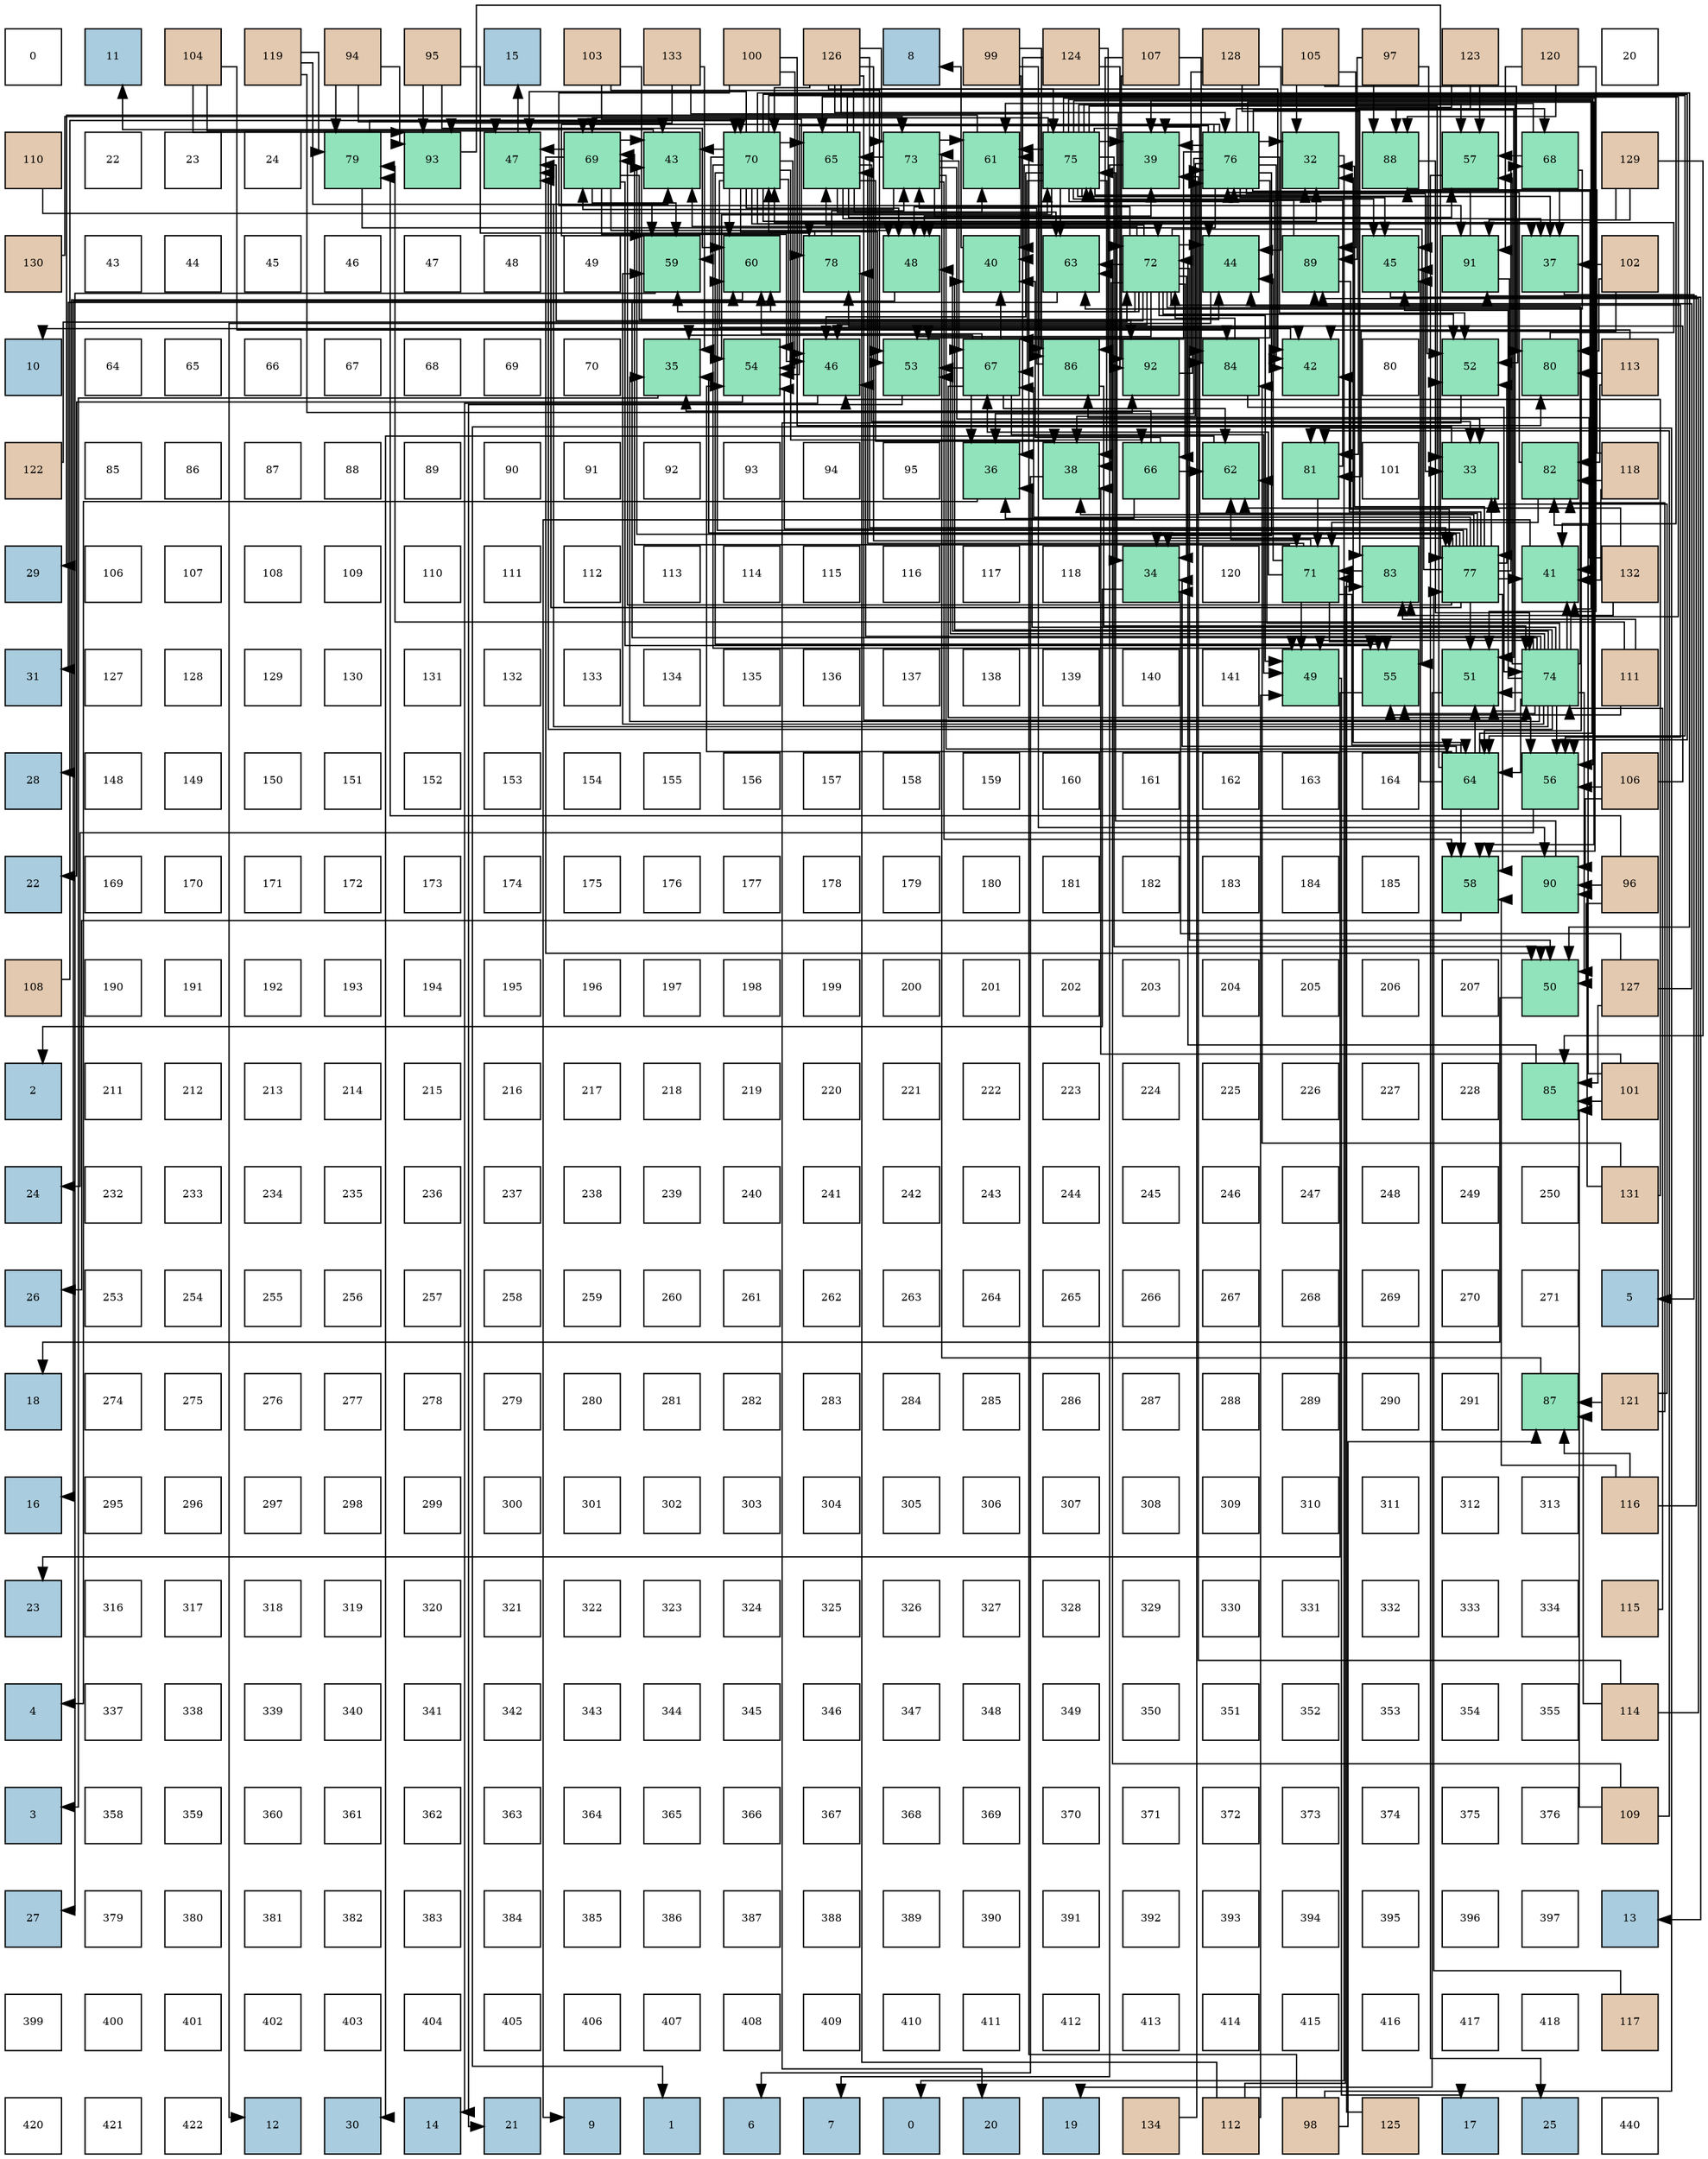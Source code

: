 digraph layout{
 rankdir=TB;
 splines=ortho;
 node [style=filled shape=square fixedsize=true width=0.6];
0[label="0", fontsize=8, fillcolor="#ffffff"];
1[label="11", fontsize=8, fillcolor="#a9ccde"];
2[label="104", fontsize=8, fillcolor="#e3c9af"];
3[label="119", fontsize=8, fillcolor="#e3c9af"];
4[label="94", fontsize=8, fillcolor="#e3c9af"];
5[label="95", fontsize=8, fillcolor="#e3c9af"];
6[label="15", fontsize=8, fillcolor="#a9ccde"];
7[label="103", fontsize=8, fillcolor="#e3c9af"];
8[label="133", fontsize=8, fillcolor="#e3c9af"];
9[label="100", fontsize=8, fillcolor="#e3c9af"];
10[label="126", fontsize=8, fillcolor="#e3c9af"];
11[label="8", fontsize=8, fillcolor="#a9ccde"];
12[label="99", fontsize=8, fillcolor="#e3c9af"];
13[label="124", fontsize=8, fillcolor="#e3c9af"];
14[label="107", fontsize=8, fillcolor="#e3c9af"];
15[label="128", fontsize=8, fillcolor="#e3c9af"];
16[label="105", fontsize=8, fillcolor="#e3c9af"];
17[label="97", fontsize=8, fillcolor="#e3c9af"];
18[label="123", fontsize=8, fillcolor="#e3c9af"];
19[label="120", fontsize=8, fillcolor="#e3c9af"];
20[label="20", fontsize=8, fillcolor="#ffffff"];
21[label="110", fontsize=8, fillcolor="#e3c9af"];
22[label="22", fontsize=8, fillcolor="#ffffff"];
23[label="23", fontsize=8, fillcolor="#ffffff"];
24[label="24", fontsize=8, fillcolor="#ffffff"];
25[label="79", fontsize=8, fillcolor="#91e3bb"];
26[label="93", fontsize=8, fillcolor="#91e3bb"];
27[label="47", fontsize=8, fillcolor="#91e3bb"];
28[label="69", fontsize=8, fillcolor="#91e3bb"];
29[label="43", fontsize=8, fillcolor="#91e3bb"];
30[label="70", fontsize=8, fillcolor="#91e3bb"];
31[label="65", fontsize=8, fillcolor="#91e3bb"];
32[label="73", fontsize=8, fillcolor="#91e3bb"];
33[label="61", fontsize=8, fillcolor="#91e3bb"];
34[label="75", fontsize=8, fillcolor="#91e3bb"];
35[label="39", fontsize=8, fillcolor="#91e3bb"];
36[label="76", fontsize=8, fillcolor="#91e3bb"];
37[label="32", fontsize=8, fillcolor="#91e3bb"];
38[label="88", fontsize=8, fillcolor="#91e3bb"];
39[label="57", fontsize=8, fillcolor="#91e3bb"];
40[label="68", fontsize=8, fillcolor="#91e3bb"];
41[label="129", fontsize=8, fillcolor="#e3c9af"];
42[label="130", fontsize=8, fillcolor="#e3c9af"];
43[label="43", fontsize=8, fillcolor="#ffffff"];
44[label="44", fontsize=8, fillcolor="#ffffff"];
45[label="45", fontsize=8, fillcolor="#ffffff"];
46[label="46", fontsize=8, fillcolor="#ffffff"];
47[label="47", fontsize=8, fillcolor="#ffffff"];
48[label="48", fontsize=8, fillcolor="#ffffff"];
49[label="49", fontsize=8, fillcolor="#ffffff"];
50[label="59", fontsize=8, fillcolor="#91e3bb"];
51[label="60", fontsize=8, fillcolor="#91e3bb"];
52[label="78", fontsize=8, fillcolor="#91e3bb"];
53[label="48", fontsize=8, fillcolor="#91e3bb"];
54[label="40", fontsize=8, fillcolor="#91e3bb"];
55[label="63", fontsize=8, fillcolor="#91e3bb"];
56[label="72", fontsize=8, fillcolor="#91e3bb"];
57[label="44", fontsize=8, fillcolor="#91e3bb"];
58[label="89", fontsize=8, fillcolor="#91e3bb"];
59[label="45", fontsize=8, fillcolor="#91e3bb"];
60[label="91", fontsize=8, fillcolor="#91e3bb"];
61[label="37", fontsize=8, fillcolor="#91e3bb"];
62[label="102", fontsize=8, fillcolor="#e3c9af"];
63[label="10", fontsize=8, fillcolor="#a9ccde"];
64[label="64", fontsize=8, fillcolor="#ffffff"];
65[label="65", fontsize=8, fillcolor="#ffffff"];
66[label="66", fontsize=8, fillcolor="#ffffff"];
67[label="67", fontsize=8, fillcolor="#ffffff"];
68[label="68", fontsize=8, fillcolor="#ffffff"];
69[label="69", fontsize=8, fillcolor="#ffffff"];
70[label="70", fontsize=8, fillcolor="#ffffff"];
71[label="35", fontsize=8, fillcolor="#91e3bb"];
72[label="54", fontsize=8, fillcolor="#91e3bb"];
73[label="46", fontsize=8, fillcolor="#91e3bb"];
74[label="53", fontsize=8, fillcolor="#91e3bb"];
75[label="67", fontsize=8, fillcolor="#91e3bb"];
76[label="86", fontsize=8, fillcolor="#91e3bb"];
77[label="92", fontsize=8, fillcolor="#91e3bb"];
78[label="84", fontsize=8, fillcolor="#91e3bb"];
79[label="42", fontsize=8, fillcolor="#91e3bb"];
80[label="80", fontsize=8, fillcolor="#ffffff"];
81[label="52", fontsize=8, fillcolor="#91e3bb"];
82[label="80", fontsize=8, fillcolor="#91e3bb"];
83[label="113", fontsize=8, fillcolor="#e3c9af"];
84[label="122", fontsize=8, fillcolor="#e3c9af"];
85[label="85", fontsize=8, fillcolor="#ffffff"];
86[label="86", fontsize=8, fillcolor="#ffffff"];
87[label="87", fontsize=8, fillcolor="#ffffff"];
88[label="88", fontsize=8, fillcolor="#ffffff"];
89[label="89", fontsize=8, fillcolor="#ffffff"];
90[label="90", fontsize=8, fillcolor="#ffffff"];
91[label="91", fontsize=8, fillcolor="#ffffff"];
92[label="92", fontsize=8, fillcolor="#ffffff"];
93[label="93", fontsize=8, fillcolor="#ffffff"];
94[label="94", fontsize=8, fillcolor="#ffffff"];
95[label="95", fontsize=8, fillcolor="#ffffff"];
96[label="36", fontsize=8, fillcolor="#91e3bb"];
97[label="38", fontsize=8, fillcolor="#91e3bb"];
98[label="66", fontsize=8, fillcolor="#91e3bb"];
99[label="62", fontsize=8, fillcolor="#91e3bb"];
100[label="81", fontsize=8, fillcolor="#91e3bb"];
101[label="101", fontsize=8, fillcolor="#ffffff"];
102[label="33", fontsize=8, fillcolor="#91e3bb"];
103[label="82", fontsize=8, fillcolor="#91e3bb"];
104[label="118", fontsize=8, fillcolor="#e3c9af"];
105[label="29", fontsize=8, fillcolor="#a9ccde"];
106[label="106", fontsize=8, fillcolor="#ffffff"];
107[label="107", fontsize=8, fillcolor="#ffffff"];
108[label="108", fontsize=8, fillcolor="#ffffff"];
109[label="109", fontsize=8, fillcolor="#ffffff"];
110[label="110", fontsize=8, fillcolor="#ffffff"];
111[label="111", fontsize=8, fillcolor="#ffffff"];
112[label="112", fontsize=8, fillcolor="#ffffff"];
113[label="113", fontsize=8, fillcolor="#ffffff"];
114[label="114", fontsize=8, fillcolor="#ffffff"];
115[label="115", fontsize=8, fillcolor="#ffffff"];
116[label="116", fontsize=8, fillcolor="#ffffff"];
117[label="117", fontsize=8, fillcolor="#ffffff"];
118[label="118", fontsize=8, fillcolor="#ffffff"];
119[label="34", fontsize=8, fillcolor="#91e3bb"];
120[label="120", fontsize=8, fillcolor="#ffffff"];
121[label="71", fontsize=8, fillcolor="#91e3bb"];
122[label="83", fontsize=8, fillcolor="#91e3bb"];
123[label="77", fontsize=8, fillcolor="#91e3bb"];
124[label="41", fontsize=8, fillcolor="#91e3bb"];
125[label="132", fontsize=8, fillcolor="#e3c9af"];
126[label="31", fontsize=8, fillcolor="#a9ccde"];
127[label="127", fontsize=8, fillcolor="#ffffff"];
128[label="128", fontsize=8, fillcolor="#ffffff"];
129[label="129", fontsize=8, fillcolor="#ffffff"];
130[label="130", fontsize=8, fillcolor="#ffffff"];
131[label="131", fontsize=8, fillcolor="#ffffff"];
132[label="132", fontsize=8, fillcolor="#ffffff"];
133[label="133", fontsize=8, fillcolor="#ffffff"];
134[label="134", fontsize=8, fillcolor="#ffffff"];
135[label="135", fontsize=8, fillcolor="#ffffff"];
136[label="136", fontsize=8, fillcolor="#ffffff"];
137[label="137", fontsize=8, fillcolor="#ffffff"];
138[label="138", fontsize=8, fillcolor="#ffffff"];
139[label="139", fontsize=8, fillcolor="#ffffff"];
140[label="140", fontsize=8, fillcolor="#ffffff"];
141[label="141", fontsize=8, fillcolor="#ffffff"];
142[label="49", fontsize=8, fillcolor="#91e3bb"];
143[label="55", fontsize=8, fillcolor="#91e3bb"];
144[label="51", fontsize=8, fillcolor="#91e3bb"];
145[label="74", fontsize=8, fillcolor="#91e3bb"];
146[label="111", fontsize=8, fillcolor="#e3c9af"];
147[label="28", fontsize=8, fillcolor="#a9ccde"];
148[label="148", fontsize=8, fillcolor="#ffffff"];
149[label="149", fontsize=8, fillcolor="#ffffff"];
150[label="150", fontsize=8, fillcolor="#ffffff"];
151[label="151", fontsize=8, fillcolor="#ffffff"];
152[label="152", fontsize=8, fillcolor="#ffffff"];
153[label="153", fontsize=8, fillcolor="#ffffff"];
154[label="154", fontsize=8, fillcolor="#ffffff"];
155[label="155", fontsize=8, fillcolor="#ffffff"];
156[label="156", fontsize=8, fillcolor="#ffffff"];
157[label="157", fontsize=8, fillcolor="#ffffff"];
158[label="158", fontsize=8, fillcolor="#ffffff"];
159[label="159", fontsize=8, fillcolor="#ffffff"];
160[label="160", fontsize=8, fillcolor="#ffffff"];
161[label="161", fontsize=8, fillcolor="#ffffff"];
162[label="162", fontsize=8, fillcolor="#ffffff"];
163[label="163", fontsize=8, fillcolor="#ffffff"];
164[label="164", fontsize=8, fillcolor="#ffffff"];
165[label="64", fontsize=8, fillcolor="#91e3bb"];
166[label="56", fontsize=8, fillcolor="#91e3bb"];
167[label="106", fontsize=8, fillcolor="#e3c9af"];
168[label="22", fontsize=8, fillcolor="#a9ccde"];
169[label="169", fontsize=8, fillcolor="#ffffff"];
170[label="170", fontsize=8, fillcolor="#ffffff"];
171[label="171", fontsize=8, fillcolor="#ffffff"];
172[label="172", fontsize=8, fillcolor="#ffffff"];
173[label="173", fontsize=8, fillcolor="#ffffff"];
174[label="174", fontsize=8, fillcolor="#ffffff"];
175[label="175", fontsize=8, fillcolor="#ffffff"];
176[label="176", fontsize=8, fillcolor="#ffffff"];
177[label="177", fontsize=8, fillcolor="#ffffff"];
178[label="178", fontsize=8, fillcolor="#ffffff"];
179[label="179", fontsize=8, fillcolor="#ffffff"];
180[label="180", fontsize=8, fillcolor="#ffffff"];
181[label="181", fontsize=8, fillcolor="#ffffff"];
182[label="182", fontsize=8, fillcolor="#ffffff"];
183[label="183", fontsize=8, fillcolor="#ffffff"];
184[label="184", fontsize=8, fillcolor="#ffffff"];
185[label="185", fontsize=8, fillcolor="#ffffff"];
186[label="58", fontsize=8, fillcolor="#91e3bb"];
187[label="90", fontsize=8, fillcolor="#91e3bb"];
188[label="96", fontsize=8, fillcolor="#e3c9af"];
189[label="108", fontsize=8, fillcolor="#e3c9af"];
190[label="190", fontsize=8, fillcolor="#ffffff"];
191[label="191", fontsize=8, fillcolor="#ffffff"];
192[label="192", fontsize=8, fillcolor="#ffffff"];
193[label="193", fontsize=8, fillcolor="#ffffff"];
194[label="194", fontsize=8, fillcolor="#ffffff"];
195[label="195", fontsize=8, fillcolor="#ffffff"];
196[label="196", fontsize=8, fillcolor="#ffffff"];
197[label="197", fontsize=8, fillcolor="#ffffff"];
198[label="198", fontsize=8, fillcolor="#ffffff"];
199[label="199", fontsize=8, fillcolor="#ffffff"];
200[label="200", fontsize=8, fillcolor="#ffffff"];
201[label="201", fontsize=8, fillcolor="#ffffff"];
202[label="202", fontsize=8, fillcolor="#ffffff"];
203[label="203", fontsize=8, fillcolor="#ffffff"];
204[label="204", fontsize=8, fillcolor="#ffffff"];
205[label="205", fontsize=8, fillcolor="#ffffff"];
206[label="206", fontsize=8, fillcolor="#ffffff"];
207[label="207", fontsize=8, fillcolor="#ffffff"];
208[label="50", fontsize=8, fillcolor="#91e3bb"];
209[label="127", fontsize=8, fillcolor="#e3c9af"];
210[label="2", fontsize=8, fillcolor="#a9ccde"];
211[label="211", fontsize=8, fillcolor="#ffffff"];
212[label="212", fontsize=8, fillcolor="#ffffff"];
213[label="213", fontsize=8, fillcolor="#ffffff"];
214[label="214", fontsize=8, fillcolor="#ffffff"];
215[label="215", fontsize=8, fillcolor="#ffffff"];
216[label="216", fontsize=8, fillcolor="#ffffff"];
217[label="217", fontsize=8, fillcolor="#ffffff"];
218[label="218", fontsize=8, fillcolor="#ffffff"];
219[label="219", fontsize=8, fillcolor="#ffffff"];
220[label="220", fontsize=8, fillcolor="#ffffff"];
221[label="221", fontsize=8, fillcolor="#ffffff"];
222[label="222", fontsize=8, fillcolor="#ffffff"];
223[label="223", fontsize=8, fillcolor="#ffffff"];
224[label="224", fontsize=8, fillcolor="#ffffff"];
225[label="225", fontsize=8, fillcolor="#ffffff"];
226[label="226", fontsize=8, fillcolor="#ffffff"];
227[label="227", fontsize=8, fillcolor="#ffffff"];
228[label="228", fontsize=8, fillcolor="#ffffff"];
229[label="85", fontsize=8, fillcolor="#91e3bb"];
230[label="101", fontsize=8, fillcolor="#e3c9af"];
231[label="24", fontsize=8, fillcolor="#a9ccde"];
232[label="232", fontsize=8, fillcolor="#ffffff"];
233[label="233", fontsize=8, fillcolor="#ffffff"];
234[label="234", fontsize=8, fillcolor="#ffffff"];
235[label="235", fontsize=8, fillcolor="#ffffff"];
236[label="236", fontsize=8, fillcolor="#ffffff"];
237[label="237", fontsize=8, fillcolor="#ffffff"];
238[label="238", fontsize=8, fillcolor="#ffffff"];
239[label="239", fontsize=8, fillcolor="#ffffff"];
240[label="240", fontsize=8, fillcolor="#ffffff"];
241[label="241", fontsize=8, fillcolor="#ffffff"];
242[label="242", fontsize=8, fillcolor="#ffffff"];
243[label="243", fontsize=8, fillcolor="#ffffff"];
244[label="244", fontsize=8, fillcolor="#ffffff"];
245[label="245", fontsize=8, fillcolor="#ffffff"];
246[label="246", fontsize=8, fillcolor="#ffffff"];
247[label="247", fontsize=8, fillcolor="#ffffff"];
248[label="248", fontsize=8, fillcolor="#ffffff"];
249[label="249", fontsize=8, fillcolor="#ffffff"];
250[label="250", fontsize=8, fillcolor="#ffffff"];
251[label="131", fontsize=8, fillcolor="#e3c9af"];
252[label="26", fontsize=8, fillcolor="#a9ccde"];
253[label="253", fontsize=8, fillcolor="#ffffff"];
254[label="254", fontsize=8, fillcolor="#ffffff"];
255[label="255", fontsize=8, fillcolor="#ffffff"];
256[label="256", fontsize=8, fillcolor="#ffffff"];
257[label="257", fontsize=8, fillcolor="#ffffff"];
258[label="258", fontsize=8, fillcolor="#ffffff"];
259[label="259", fontsize=8, fillcolor="#ffffff"];
260[label="260", fontsize=8, fillcolor="#ffffff"];
261[label="261", fontsize=8, fillcolor="#ffffff"];
262[label="262", fontsize=8, fillcolor="#ffffff"];
263[label="263", fontsize=8, fillcolor="#ffffff"];
264[label="264", fontsize=8, fillcolor="#ffffff"];
265[label="265", fontsize=8, fillcolor="#ffffff"];
266[label="266", fontsize=8, fillcolor="#ffffff"];
267[label="267", fontsize=8, fillcolor="#ffffff"];
268[label="268", fontsize=8, fillcolor="#ffffff"];
269[label="269", fontsize=8, fillcolor="#ffffff"];
270[label="270", fontsize=8, fillcolor="#ffffff"];
271[label="271", fontsize=8, fillcolor="#ffffff"];
272[label="5", fontsize=8, fillcolor="#a9ccde"];
273[label="18", fontsize=8, fillcolor="#a9ccde"];
274[label="274", fontsize=8, fillcolor="#ffffff"];
275[label="275", fontsize=8, fillcolor="#ffffff"];
276[label="276", fontsize=8, fillcolor="#ffffff"];
277[label="277", fontsize=8, fillcolor="#ffffff"];
278[label="278", fontsize=8, fillcolor="#ffffff"];
279[label="279", fontsize=8, fillcolor="#ffffff"];
280[label="280", fontsize=8, fillcolor="#ffffff"];
281[label="281", fontsize=8, fillcolor="#ffffff"];
282[label="282", fontsize=8, fillcolor="#ffffff"];
283[label="283", fontsize=8, fillcolor="#ffffff"];
284[label="284", fontsize=8, fillcolor="#ffffff"];
285[label="285", fontsize=8, fillcolor="#ffffff"];
286[label="286", fontsize=8, fillcolor="#ffffff"];
287[label="287", fontsize=8, fillcolor="#ffffff"];
288[label="288", fontsize=8, fillcolor="#ffffff"];
289[label="289", fontsize=8, fillcolor="#ffffff"];
290[label="290", fontsize=8, fillcolor="#ffffff"];
291[label="291", fontsize=8, fillcolor="#ffffff"];
292[label="87", fontsize=8, fillcolor="#91e3bb"];
293[label="121", fontsize=8, fillcolor="#e3c9af"];
294[label="16", fontsize=8, fillcolor="#a9ccde"];
295[label="295", fontsize=8, fillcolor="#ffffff"];
296[label="296", fontsize=8, fillcolor="#ffffff"];
297[label="297", fontsize=8, fillcolor="#ffffff"];
298[label="298", fontsize=8, fillcolor="#ffffff"];
299[label="299", fontsize=8, fillcolor="#ffffff"];
300[label="300", fontsize=8, fillcolor="#ffffff"];
301[label="301", fontsize=8, fillcolor="#ffffff"];
302[label="302", fontsize=8, fillcolor="#ffffff"];
303[label="303", fontsize=8, fillcolor="#ffffff"];
304[label="304", fontsize=8, fillcolor="#ffffff"];
305[label="305", fontsize=8, fillcolor="#ffffff"];
306[label="306", fontsize=8, fillcolor="#ffffff"];
307[label="307", fontsize=8, fillcolor="#ffffff"];
308[label="308", fontsize=8, fillcolor="#ffffff"];
309[label="309", fontsize=8, fillcolor="#ffffff"];
310[label="310", fontsize=8, fillcolor="#ffffff"];
311[label="311", fontsize=8, fillcolor="#ffffff"];
312[label="312", fontsize=8, fillcolor="#ffffff"];
313[label="313", fontsize=8, fillcolor="#ffffff"];
314[label="116", fontsize=8, fillcolor="#e3c9af"];
315[label="23", fontsize=8, fillcolor="#a9ccde"];
316[label="316", fontsize=8, fillcolor="#ffffff"];
317[label="317", fontsize=8, fillcolor="#ffffff"];
318[label="318", fontsize=8, fillcolor="#ffffff"];
319[label="319", fontsize=8, fillcolor="#ffffff"];
320[label="320", fontsize=8, fillcolor="#ffffff"];
321[label="321", fontsize=8, fillcolor="#ffffff"];
322[label="322", fontsize=8, fillcolor="#ffffff"];
323[label="323", fontsize=8, fillcolor="#ffffff"];
324[label="324", fontsize=8, fillcolor="#ffffff"];
325[label="325", fontsize=8, fillcolor="#ffffff"];
326[label="326", fontsize=8, fillcolor="#ffffff"];
327[label="327", fontsize=8, fillcolor="#ffffff"];
328[label="328", fontsize=8, fillcolor="#ffffff"];
329[label="329", fontsize=8, fillcolor="#ffffff"];
330[label="330", fontsize=8, fillcolor="#ffffff"];
331[label="331", fontsize=8, fillcolor="#ffffff"];
332[label="332", fontsize=8, fillcolor="#ffffff"];
333[label="333", fontsize=8, fillcolor="#ffffff"];
334[label="334", fontsize=8, fillcolor="#ffffff"];
335[label="115", fontsize=8, fillcolor="#e3c9af"];
336[label="4", fontsize=8, fillcolor="#a9ccde"];
337[label="337", fontsize=8, fillcolor="#ffffff"];
338[label="338", fontsize=8, fillcolor="#ffffff"];
339[label="339", fontsize=8, fillcolor="#ffffff"];
340[label="340", fontsize=8, fillcolor="#ffffff"];
341[label="341", fontsize=8, fillcolor="#ffffff"];
342[label="342", fontsize=8, fillcolor="#ffffff"];
343[label="343", fontsize=8, fillcolor="#ffffff"];
344[label="344", fontsize=8, fillcolor="#ffffff"];
345[label="345", fontsize=8, fillcolor="#ffffff"];
346[label="346", fontsize=8, fillcolor="#ffffff"];
347[label="347", fontsize=8, fillcolor="#ffffff"];
348[label="348", fontsize=8, fillcolor="#ffffff"];
349[label="349", fontsize=8, fillcolor="#ffffff"];
350[label="350", fontsize=8, fillcolor="#ffffff"];
351[label="351", fontsize=8, fillcolor="#ffffff"];
352[label="352", fontsize=8, fillcolor="#ffffff"];
353[label="353", fontsize=8, fillcolor="#ffffff"];
354[label="354", fontsize=8, fillcolor="#ffffff"];
355[label="355", fontsize=8, fillcolor="#ffffff"];
356[label="114", fontsize=8, fillcolor="#e3c9af"];
357[label="3", fontsize=8, fillcolor="#a9ccde"];
358[label="358", fontsize=8, fillcolor="#ffffff"];
359[label="359", fontsize=8, fillcolor="#ffffff"];
360[label="360", fontsize=8, fillcolor="#ffffff"];
361[label="361", fontsize=8, fillcolor="#ffffff"];
362[label="362", fontsize=8, fillcolor="#ffffff"];
363[label="363", fontsize=8, fillcolor="#ffffff"];
364[label="364", fontsize=8, fillcolor="#ffffff"];
365[label="365", fontsize=8, fillcolor="#ffffff"];
366[label="366", fontsize=8, fillcolor="#ffffff"];
367[label="367", fontsize=8, fillcolor="#ffffff"];
368[label="368", fontsize=8, fillcolor="#ffffff"];
369[label="369", fontsize=8, fillcolor="#ffffff"];
370[label="370", fontsize=8, fillcolor="#ffffff"];
371[label="371", fontsize=8, fillcolor="#ffffff"];
372[label="372", fontsize=8, fillcolor="#ffffff"];
373[label="373", fontsize=8, fillcolor="#ffffff"];
374[label="374", fontsize=8, fillcolor="#ffffff"];
375[label="375", fontsize=8, fillcolor="#ffffff"];
376[label="376", fontsize=8, fillcolor="#ffffff"];
377[label="109", fontsize=8, fillcolor="#e3c9af"];
378[label="27", fontsize=8, fillcolor="#a9ccde"];
379[label="379", fontsize=8, fillcolor="#ffffff"];
380[label="380", fontsize=8, fillcolor="#ffffff"];
381[label="381", fontsize=8, fillcolor="#ffffff"];
382[label="382", fontsize=8, fillcolor="#ffffff"];
383[label="383", fontsize=8, fillcolor="#ffffff"];
384[label="384", fontsize=8, fillcolor="#ffffff"];
385[label="385", fontsize=8, fillcolor="#ffffff"];
386[label="386", fontsize=8, fillcolor="#ffffff"];
387[label="387", fontsize=8, fillcolor="#ffffff"];
388[label="388", fontsize=8, fillcolor="#ffffff"];
389[label="389", fontsize=8, fillcolor="#ffffff"];
390[label="390", fontsize=8, fillcolor="#ffffff"];
391[label="391", fontsize=8, fillcolor="#ffffff"];
392[label="392", fontsize=8, fillcolor="#ffffff"];
393[label="393", fontsize=8, fillcolor="#ffffff"];
394[label="394", fontsize=8, fillcolor="#ffffff"];
395[label="395", fontsize=8, fillcolor="#ffffff"];
396[label="396", fontsize=8, fillcolor="#ffffff"];
397[label="397", fontsize=8, fillcolor="#ffffff"];
398[label="13", fontsize=8, fillcolor="#a9ccde"];
399[label="399", fontsize=8, fillcolor="#ffffff"];
400[label="400", fontsize=8, fillcolor="#ffffff"];
401[label="401", fontsize=8, fillcolor="#ffffff"];
402[label="402", fontsize=8, fillcolor="#ffffff"];
403[label="403", fontsize=8, fillcolor="#ffffff"];
404[label="404", fontsize=8, fillcolor="#ffffff"];
405[label="405", fontsize=8, fillcolor="#ffffff"];
406[label="406", fontsize=8, fillcolor="#ffffff"];
407[label="407", fontsize=8, fillcolor="#ffffff"];
408[label="408", fontsize=8, fillcolor="#ffffff"];
409[label="409", fontsize=8, fillcolor="#ffffff"];
410[label="410", fontsize=8, fillcolor="#ffffff"];
411[label="411", fontsize=8, fillcolor="#ffffff"];
412[label="412", fontsize=8, fillcolor="#ffffff"];
413[label="413", fontsize=8, fillcolor="#ffffff"];
414[label="414", fontsize=8, fillcolor="#ffffff"];
415[label="415", fontsize=8, fillcolor="#ffffff"];
416[label="416", fontsize=8, fillcolor="#ffffff"];
417[label="417", fontsize=8, fillcolor="#ffffff"];
418[label="418", fontsize=8, fillcolor="#ffffff"];
419[label="117", fontsize=8, fillcolor="#e3c9af"];
420[label="420", fontsize=8, fillcolor="#ffffff"];
421[label="421", fontsize=8, fillcolor="#ffffff"];
422[label="422", fontsize=8, fillcolor="#ffffff"];
423[label="12", fontsize=8, fillcolor="#a9ccde"];
424[label="30", fontsize=8, fillcolor="#a9ccde"];
425[label="14", fontsize=8, fillcolor="#a9ccde"];
426[label="21", fontsize=8, fillcolor="#a9ccde"];
427[label="9", fontsize=8, fillcolor="#a9ccde"];
428[label="1", fontsize=8, fillcolor="#a9ccde"];
429[label="6", fontsize=8, fillcolor="#a9ccde"];
430[label="7", fontsize=8, fillcolor="#a9ccde"];
431[label="0", fontsize=8, fillcolor="#a9ccde"];
432[label="20", fontsize=8, fillcolor="#a9ccde"];
433[label="19", fontsize=8, fillcolor="#a9ccde"];
434[label="134", fontsize=8, fillcolor="#e3c9af"];
435[label="112", fontsize=8, fillcolor="#e3c9af"];
436[label="98", fontsize=8, fillcolor="#e3c9af"];
437[label="125", fontsize=8, fillcolor="#e3c9af"];
438[label="17", fontsize=8, fillcolor="#a9ccde"];
439[label="25", fontsize=8, fillcolor="#a9ccde"];
440[label="440", fontsize=8, fillcolor="#ffffff"];
edge [constraint=false, style=vis];37 -> 431;
102 -> 428;
119 -> 210;
71 -> 357;
96 -> 336;
61 -> 272;
97 -> 429;
35 -> 430;
54 -> 11;
124 -> 427;
79 -> 63;
29 -> 1;
57 -> 423;
59 -> 398;
73 -> 425;
27 -> 6;
53 -> 294;
142 -> 438;
208 -> 273;
144 -> 433;
81 -> 432;
74 -> 426;
72 -> 168;
143 -> 315;
166 -> 231;
39 -> 439;
186 -> 252;
50 -> 378;
51 -> 147;
33 -> 105;
99 -> 424;
55 -> 126;
165 -> 37;
165 -> 119;
165 -> 35;
165 -> 59;
165 -> 144;
165 -> 81;
165 -> 72;
165 -> 186;
31 -> 102;
31 -> 61;
31 -> 97;
31 -> 124;
31 -> 79;
31 -> 39;
31 -> 33;
31 -> 55;
98 -> 71;
98 -> 96;
98 -> 54;
98 -> 99;
75 -> 71;
75 -> 96;
75 -> 54;
75 -> 142;
75 -> 74;
75 -> 166;
75 -> 51;
75 -> 99;
40 -> 61;
40 -> 39;
40 -> 33;
40 -> 55;
28 -> 29;
28 -> 57;
28 -> 73;
28 -> 27;
28 -> 53;
28 -> 208;
28 -> 143;
28 -> 50;
30 -> 37;
30 -> 61;
30 -> 79;
30 -> 29;
30 -> 57;
30 -> 73;
30 -> 27;
30 -> 53;
30 -> 142;
30 -> 208;
30 -> 74;
30 -> 72;
30 -> 143;
30 -> 166;
30 -> 50;
30 -> 51;
30 -> 165;
30 -> 31;
30 -> 98;
121 -> 57;
121 -> 142;
121 -> 143;
121 -> 99;
121 -> 165;
121 -> 31;
121 -> 75;
121 -> 28;
56 -> 119;
56 -> 97;
56 -> 29;
56 -> 57;
56 -> 73;
56 -> 27;
56 -> 53;
56 -> 142;
56 -> 208;
56 -> 81;
56 -> 74;
56 -> 143;
56 -> 166;
56 -> 50;
56 -> 51;
56 -> 55;
56 -> 165;
56 -> 31;
56 -> 98;
32 -> 102;
32 -> 35;
32 -> 186;
32 -> 33;
32 -> 165;
32 -> 31;
32 -> 75;
32 -> 28;
145 -> 71;
145 -> 96;
145 -> 54;
145 -> 124;
145 -> 29;
145 -> 57;
145 -> 59;
145 -> 73;
145 -> 27;
145 -> 53;
145 -> 142;
145 -> 208;
145 -> 144;
145 -> 74;
145 -> 143;
145 -> 166;
145 -> 39;
145 -> 50;
145 -> 51;
145 -> 99;
145 -> 165;
145 -> 31;
34 -> 37;
34 -> 102;
34 -> 119;
34 -> 61;
34 -> 97;
34 -> 35;
34 -> 54;
34 -> 124;
34 -> 79;
34 -> 59;
34 -> 73;
34 -> 208;
34 -> 144;
34 -> 81;
34 -> 72;
34 -> 166;
34 -> 39;
34 -> 186;
34 -> 33;
34 -> 55;
34 -> 75;
34 -> 28;
36 -> 37;
36 -> 102;
36 -> 119;
36 -> 96;
36 -> 97;
36 -> 35;
36 -> 124;
36 -> 79;
36 -> 59;
36 -> 53;
36 -> 144;
36 -> 81;
36 -> 74;
36 -> 72;
36 -> 186;
36 -> 50;
36 -> 75;
36 -> 40;
36 -> 28;
123 -> 37;
123 -> 102;
123 -> 119;
123 -> 71;
123 -> 97;
123 -> 35;
123 -> 124;
123 -> 79;
123 -> 29;
123 -> 59;
123 -> 27;
123 -> 144;
123 -> 81;
123 -> 72;
123 -> 186;
123 -> 51;
123 -> 75;
123 -> 40;
123 -> 28;
52 -> 30;
52 -> 32;
25 -> 30;
25 -> 56;
82 -> 30;
100 -> 121;
100 -> 34;
103 -> 121;
103 -> 36;
122 -> 121;
78 -> 56;
78 -> 145;
229 -> 56;
76 -> 32;
76 -> 145;
292 -> 32;
38 -> 145;
58 -> 34;
58 -> 123;
187 -> 34;
60 -> 36;
60 -> 123;
77 -> 36;
26 -> 123;
4 -> 29;
4 -> 25;
4 -> 26;
5 -> 51;
5 -> 52;
5 -> 26;
188 -> 208;
188 -> 25;
188 -> 187;
17 -> 59;
17 -> 38;
17 -> 58;
436 -> 33;
436 -> 100;
436 -> 292;
12 -> 54;
12 -> 76;
12 -> 187;
9 -> 72;
9 -> 82;
9 -> 60;
230 -> 97;
230 -> 103;
230 -> 229;
62 -> 61;
62 -> 82;
62 -> 100;
7 -> 74;
7 -> 52;
7 -> 77;
2 -> 27;
2 -> 78;
2 -> 26;
16 -> 37;
16 -> 82;
16 -> 58;
167 -> 166;
167 -> 52;
167 -> 187;
14 -> 53;
14 -> 78;
14 -> 77;
189 -> 30;
377 -> 55;
377 -> 100;
377 -> 229;
21 -> 34;
146 -> 143;
146 -> 25;
146 -> 122;
435 -> 142;
435 -> 52;
435 -> 122;
83 -> 79;
83 -> 82;
83 -> 103;
356 -> 35;
356 -> 292;
356 -> 58;
335 -> 145;
314 -> 186;
314 -> 292;
314 -> 60;
419 -> 123;
104 -> 124;
104 -> 103;
104 -> 38;
3 -> 50;
3 -> 25;
3 -> 77;
19 -> 144;
19 -> 38;
19 -> 60;
293 -> 102;
293 -> 103;
293 -> 292;
84 -> 56;
18 -> 39;
18 -> 100;
18 -> 38;
13 -> 96;
13 -> 76;
13 -> 77;
437 -> 121;
10 -> 30;
10 -> 121;
10 -> 56;
10 -> 32;
10 -> 145;
10 -> 34;
10 -> 36;
10 -> 123;
209 -> 119;
209 -> 229;
209 -> 58;
15 -> 57;
15 -> 122;
15 -> 78;
41 -> 81;
41 -> 229;
41 -> 60;
42 -> 32;
251 -> 73;
251 -> 78;
251 -> 187;
125 -> 99;
125 -> 122;
125 -> 76;
8 -> 71;
8 -> 76;
8 -> 26;
434 -> 36;
edge [constraint=true, style=invis];
0 -> 21 -> 42 -> 63 -> 84 -> 105 -> 126 -> 147 -> 168 -> 189 -> 210 -> 231 -> 252 -> 273 -> 294 -> 315 -> 336 -> 357 -> 378 -> 399 -> 420;
1 -> 22 -> 43 -> 64 -> 85 -> 106 -> 127 -> 148 -> 169 -> 190 -> 211 -> 232 -> 253 -> 274 -> 295 -> 316 -> 337 -> 358 -> 379 -> 400 -> 421;
2 -> 23 -> 44 -> 65 -> 86 -> 107 -> 128 -> 149 -> 170 -> 191 -> 212 -> 233 -> 254 -> 275 -> 296 -> 317 -> 338 -> 359 -> 380 -> 401 -> 422;
3 -> 24 -> 45 -> 66 -> 87 -> 108 -> 129 -> 150 -> 171 -> 192 -> 213 -> 234 -> 255 -> 276 -> 297 -> 318 -> 339 -> 360 -> 381 -> 402 -> 423;
4 -> 25 -> 46 -> 67 -> 88 -> 109 -> 130 -> 151 -> 172 -> 193 -> 214 -> 235 -> 256 -> 277 -> 298 -> 319 -> 340 -> 361 -> 382 -> 403 -> 424;
5 -> 26 -> 47 -> 68 -> 89 -> 110 -> 131 -> 152 -> 173 -> 194 -> 215 -> 236 -> 257 -> 278 -> 299 -> 320 -> 341 -> 362 -> 383 -> 404 -> 425;
6 -> 27 -> 48 -> 69 -> 90 -> 111 -> 132 -> 153 -> 174 -> 195 -> 216 -> 237 -> 258 -> 279 -> 300 -> 321 -> 342 -> 363 -> 384 -> 405 -> 426;
7 -> 28 -> 49 -> 70 -> 91 -> 112 -> 133 -> 154 -> 175 -> 196 -> 217 -> 238 -> 259 -> 280 -> 301 -> 322 -> 343 -> 364 -> 385 -> 406 -> 427;
8 -> 29 -> 50 -> 71 -> 92 -> 113 -> 134 -> 155 -> 176 -> 197 -> 218 -> 239 -> 260 -> 281 -> 302 -> 323 -> 344 -> 365 -> 386 -> 407 -> 428;
9 -> 30 -> 51 -> 72 -> 93 -> 114 -> 135 -> 156 -> 177 -> 198 -> 219 -> 240 -> 261 -> 282 -> 303 -> 324 -> 345 -> 366 -> 387 -> 408 -> 429;
10 -> 31 -> 52 -> 73 -> 94 -> 115 -> 136 -> 157 -> 178 -> 199 -> 220 -> 241 -> 262 -> 283 -> 304 -> 325 -> 346 -> 367 -> 388 -> 409 -> 430;
11 -> 32 -> 53 -> 74 -> 95 -> 116 -> 137 -> 158 -> 179 -> 200 -> 221 -> 242 -> 263 -> 284 -> 305 -> 326 -> 347 -> 368 -> 389 -> 410 -> 431;
12 -> 33 -> 54 -> 75 -> 96 -> 117 -> 138 -> 159 -> 180 -> 201 -> 222 -> 243 -> 264 -> 285 -> 306 -> 327 -> 348 -> 369 -> 390 -> 411 -> 432;
13 -> 34 -> 55 -> 76 -> 97 -> 118 -> 139 -> 160 -> 181 -> 202 -> 223 -> 244 -> 265 -> 286 -> 307 -> 328 -> 349 -> 370 -> 391 -> 412 -> 433;
14 -> 35 -> 56 -> 77 -> 98 -> 119 -> 140 -> 161 -> 182 -> 203 -> 224 -> 245 -> 266 -> 287 -> 308 -> 329 -> 350 -> 371 -> 392 -> 413 -> 434;
15 -> 36 -> 57 -> 78 -> 99 -> 120 -> 141 -> 162 -> 183 -> 204 -> 225 -> 246 -> 267 -> 288 -> 309 -> 330 -> 351 -> 372 -> 393 -> 414 -> 435;
16 -> 37 -> 58 -> 79 -> 100 -> 121 -> 142 -> 163 -> 184 -> 205 -> 226 -> 247 -> 268 -> 289 -> 310 -> 331 -> 352 -> 373 -> 394 -> 415 -> 436;
17 -> 38 -> 59 -> 80 -> 101 -> 122 -> 143 -> 164 -> 185 -> 206 -> 227 -> 248 -> 269 -> 290 -> 311 -> 332 -> 353 -> 374 -> 395 -> 416 -> 437;
18 -> 39 -> 60 -> 81 -> 102 -> 123 -> 144 -> 165 -> 186 -> 207 -> 228 -> 249 -> 270 -> 291 -> 312 -> 333 -> 354 -> 375 -> 396 -> 417 -> 438;
19 -> 40 -> 61 -> 82 -> 103 -> 124 -> 145 -> 166 -> 187 -> 208 -> 229 -> 250 -> 271 -> 292 -> 313 -> 334 -> 355 -> 376 -> 397 -> 418 -> 439;
20 -> 41 -> 62 -> 83 -> 104 -> 125 -> 146 -> 167 -> 188 -> 209 -> 230 -> 251 -> 272 -> 293 -> 314 -> 335 -> 356 -> 377 -> 398 -> 419 -> 440;
rank = same {0 -> 1 -> 2 -> 3 -> 4 -> 5 -> 6 -> 7 -> 8 -> 9 -> 10 -> 11 -> 12 -> 13 -> 14 -> 15 -> 16 -> 17 -> 18 -> 19 -> 20};
rank = same {21 -> 22 -> 23 -> 24 -> 25 -> 26 -> 27 -> 28 -> 29 -> 30 -> 31 -> 32 -> 33 -> 34 -> 35 -> 36 -> 37 -> 38 -> 39 -> 40 -> 41};
rank = same {42 -> 43 -> 44 -> 45 -> 46 -> 47 -> 48 -> 49 -> 50 -> 51 -> 52 -> 53 -> 54 -> 55 -> 56 -> 57 -> 58 -> 59 -> 60 -> 61 -> 62};
rank = same {63 -> 64 -> 65 -> 66 -> 67 -> 68 -> 69 -> 70 -> 71 -> 72 -> 73 -> 74 -> 75 -> 76 -> 77 -> 78 -> 79 -> 80 -> 81 -> 82 -> 83};
rank = same {84 -> 85 -> 86 -> 87 -> 88 -> 89 -> 90 -> 91 -> 92 -> 93 -> 94 -> 95 -> 96 -> 97 -> 98 -> 99 -> 100 -> 101 -> 102 -> 103 -> 104};
rank = same {105 -> 106 -> 107 -> 108 -> 109 -> 110 -> 111 -> 112 -> 113 -> 114 -> 115 -> 116 -> 117 -> 118 -> 119 -> 120 -> 121 -> 122 -> 123 -> 124 -> 125};
rank = same {126 -> 127 -> 128 -> 129 -> 130 -> 131 -> 132 -> 133 -> 134 -> 135 -> 136 -> 137 -> 138 -> 139 -> 140 -> 141 -> 142 -> 143 -> 144 -> 145 -> 146};
rank = same {147 -> 148 -> 149 -> 150 -> 151 -> 152 -> 153 -> 154 -> 155 -> 156 -> 157 -> 158 -> 159 -> 160 -> 161 -> 162 -> 163 -> 164 -> 165 -> 166 -> 167};
rank = same {168 -> 169 -> 170 -> 171 -> 172 -> 173 -> 174 -> 175 -> 176 -> 177 -> 178 -> 179 -> 180 -> 181 -> 182 -> 183 -> 184 -> 185 -> 186 -> 187 -> 188};
rank = same {189 -> 190 -> 191 -> 192 -> 193 -> 194 -> 195 -> 196 -> 197 -> 198 -> 199 -> 200 -> 201 -> 202 -> 203 -> 204 -> 205 -> 206 -> 207 -> 208 -> 209};
rank = same {210 -> 211 -> 212 -> 213 -> 214 -> 215 -> 216 -> 217 -> 218 -> 219 -> 220 -> 221 -> 222 -> 223 -> 224 -> 225 -> 226 -> 227 -> 228 -> 229 -> 230};
rank = same {231 -> 232 -> 233 -> 234 -> 235 -> 236 -> 237 -> 238 -> 239 -> 240 -> 241 -> 242 -> 243 -> 244 -> 245 -> 246 -> 247 -> 248 -> 249 -> 250 -> 251};
rank = same {252 -> 253 -> 254 -> 255 -> 256 -> 257 -> 258 -> 259 -> 260 -> 261 -> 262 -> 263 -> 264 -> 265 -> 266 -> 267 -> 268 -> 269 -> 270 -> 271 -> 272};
rank = same {273 -> 274 -> 275 -> 276 -> 277 -> 278 -> 279 -> 280 -> 281 -> 282 -> 283 -> 284 -> 285 -> 286 -> 287 -> 288 -> 289 -> 290 -> 291 -> 292 -> 293};
rank = same {294 -> 295 -> 296 -> 297 -> 298 -> 299 -> 300 -> 301 -> 302 -> 303 -> 304 -> 305 -> 306 -> 307 -> 308 -> 309 -> 310 -> 311 -> 312 -> 313 -> 314};
rank = same {315 -> 316 -> 317 -> 318 -> 319 -> 320 -> 321 -> 322 -> 323 -> 324 -> 325 -> 326 -> 327 -> 328 -> 329 -> 330 -> 331 -> 332 -> 333 -> 334 -> 335};
rank = same {336 -> 337 -> 338 -> 339 -> 340 -> 341 -> 342 -> 343 -> 344 -> 345 -> 346 -> 347 -> 348 -> 349 -> 350 -> 351 -> 352 -> 353 -> 354 -> 355 -> 356};
rank = same {357 -> 358 -> 359 -> 360 -> 361 -> 362 -> 363 -> 364 -> 365 -> 366 -> 367 -> 368 -> 369 -> 370 -> 371 -> 372 -> 373 -> 374 -> 375 -> 376 -> 377};
rank = same {378 -> 379 -> 380 -> 381 -> 382 -> 383 -> 384 -> 385 -> 386 -> 387 -> 388 -> 389 -> 390 -> 391 -> 392 -> 393 -> 394 -> 395 -> 396 -> 397 -> 398};
rank = same {399 -> 400 -> 401 -> 402 -> 403 -> 404 -> 405 -> 406 -> 407 -> 408 -> 409 -> 410 -> 411 -> 412 -> 413 -> 414 -> 415 -> 416 -> 417 -> 418 -> 419};
rank = same {420 -> 421 -> 422 -> 423 -> 424 -> 425 -> 426 -> 427 -> 428 -> 429 -> 430 -> 431 -> 432 -> 433 -> 434 -> 435 -> 436 -> 437 -> 438 -> 439 -> 440};
}